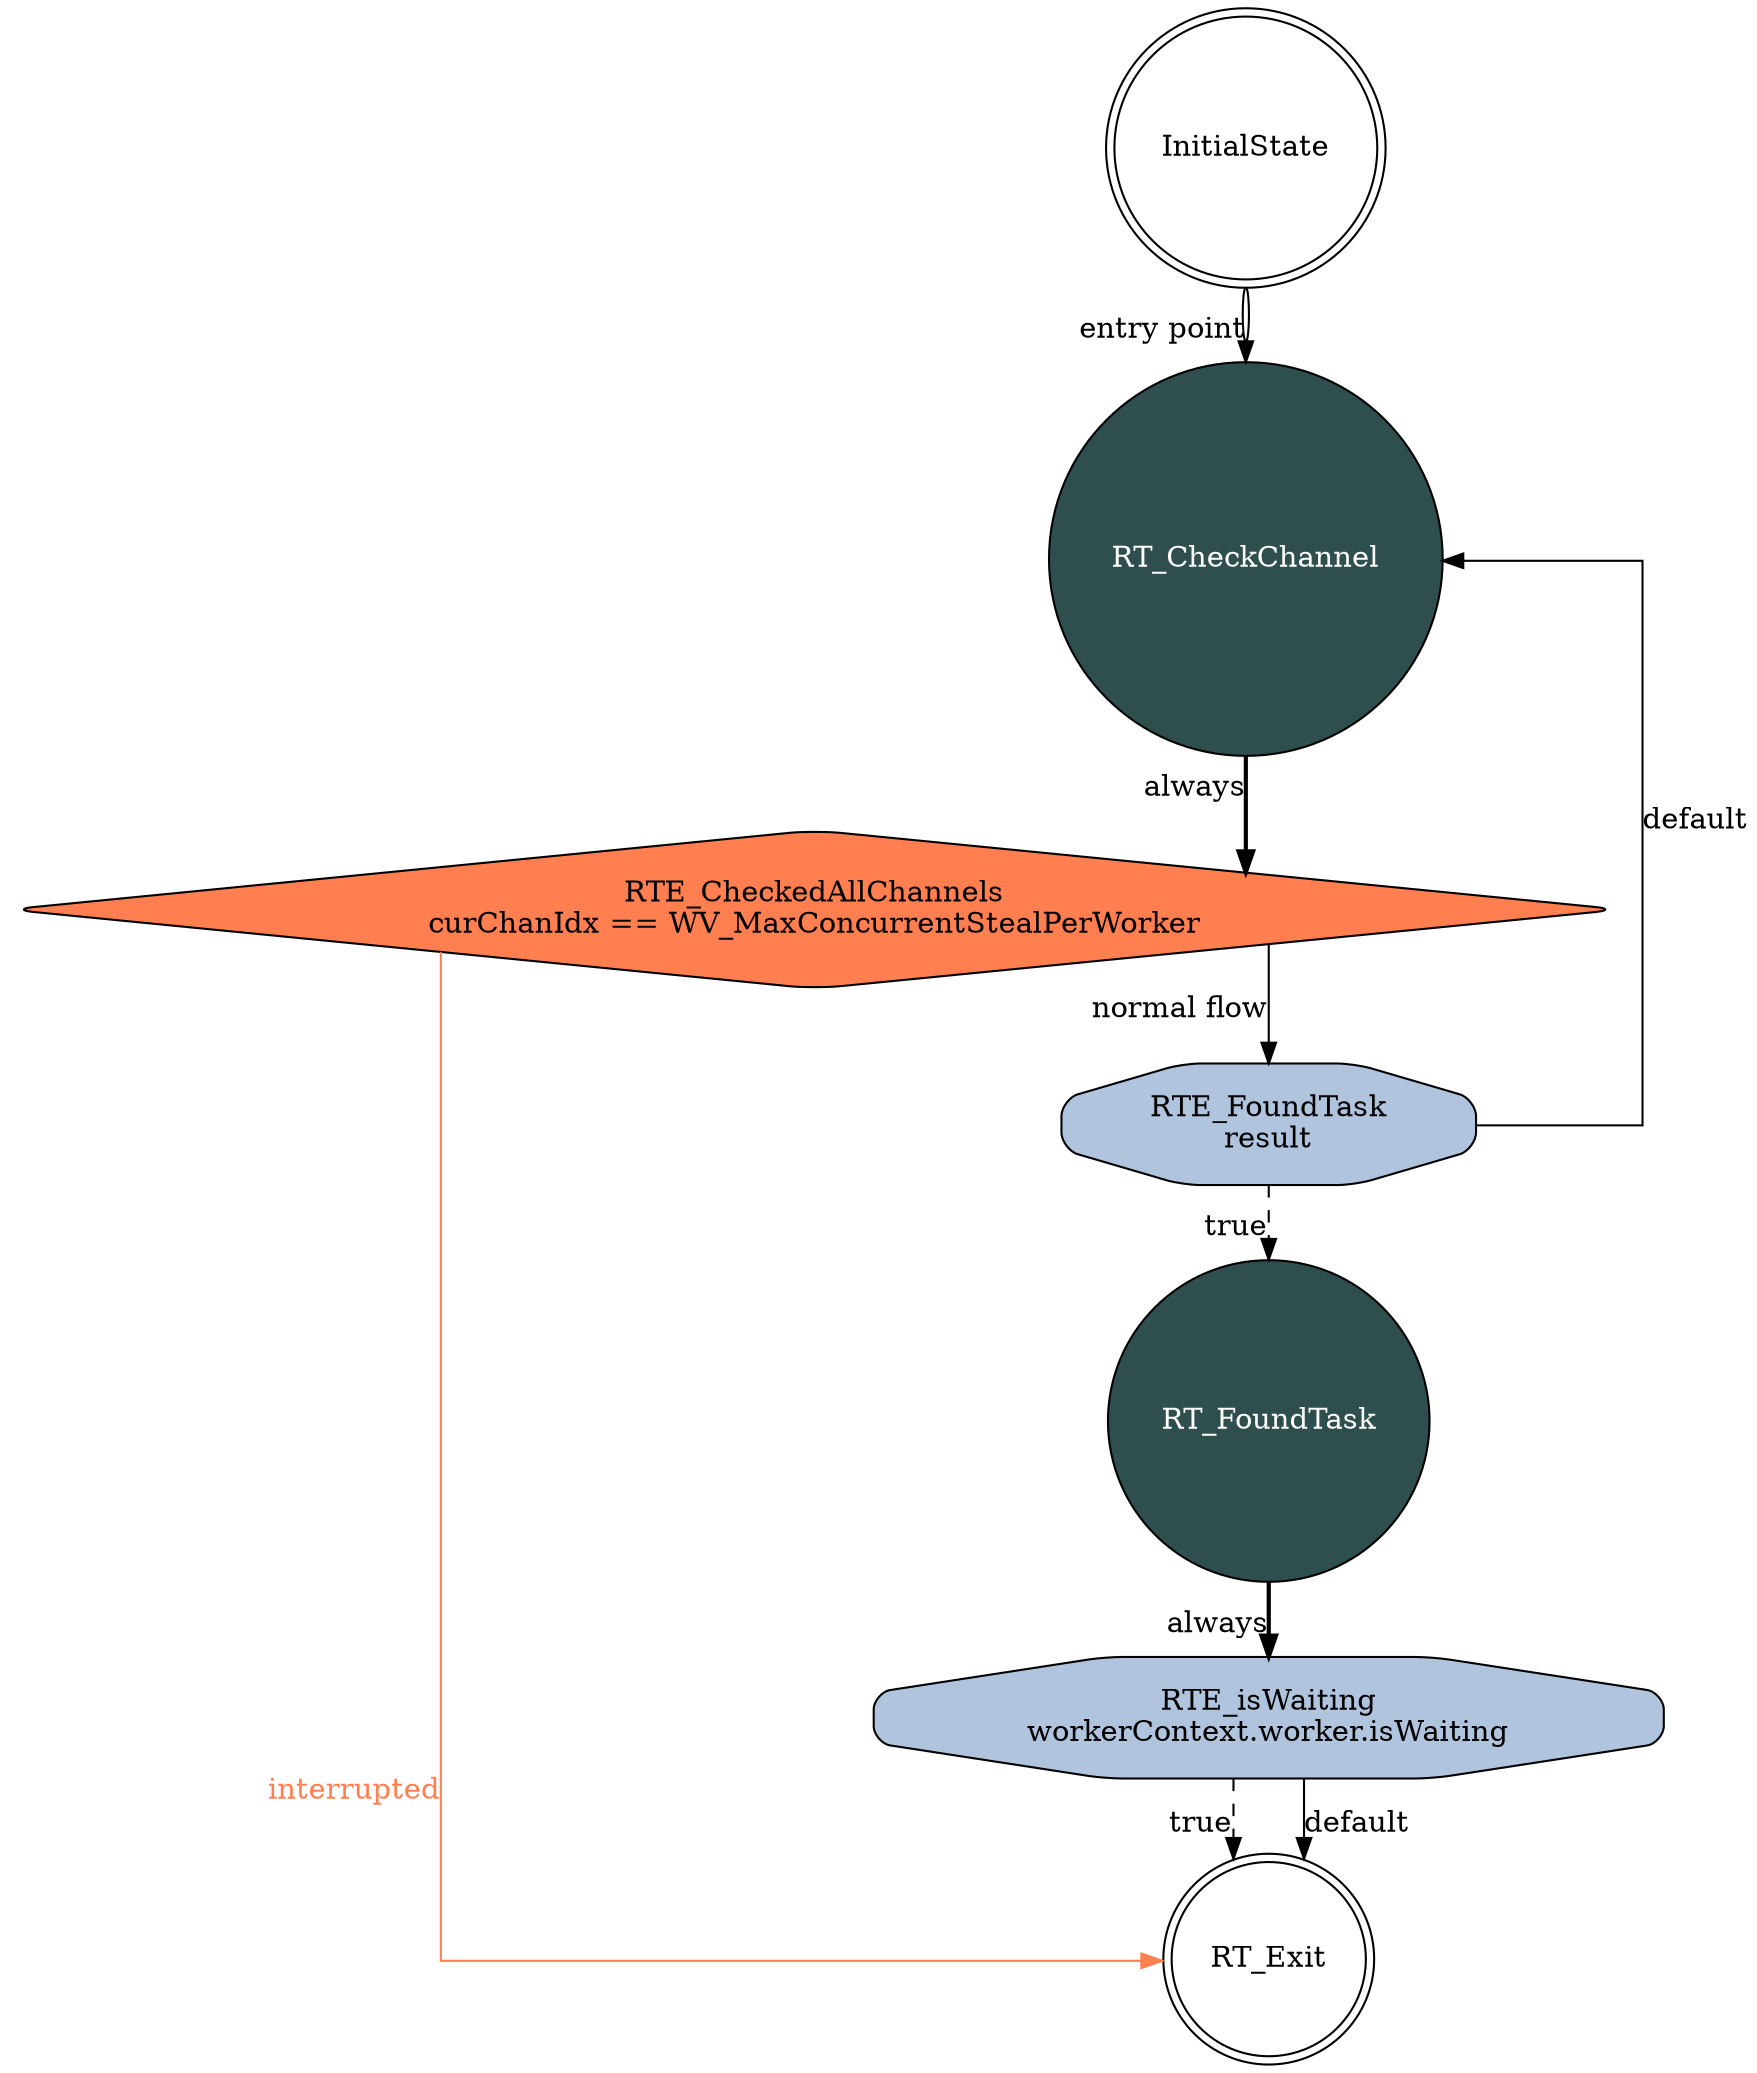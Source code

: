 digraph recvTaskFSA{
    splines=ortho;
    node [shape = doublecircle]; InitialState RT_Exit;
    node [shape = circle, fontcolor=white, fillcolor=darkslategrey, style="filled"]; RT_FoundTask RT_CheckChannel;
    InitialState -> RT_CheckChannel [color="black:invis:black", xlabel="entry point"];
    node [shape = octagon, fontcolor=black, fillcolor=lightsteelblue, style="rounded,filled"]; RT_FoundTask_RTE_isWaiting RT_CheckChannel_RTE_FoundTask ;
    node [shape = diamond, fontcolor=black, fillcolor=coral, style="rounded,filled"]; RT_CheckChannel_RTE_CheckedAllChannels ;
    RT_FoundTask_RTE_isWaiting [label="RTE_isWaiting\nworkerContext.worker.isWaiting"];
    RT_CheckChannel_RTE_FoundTask [label="RTE_FoundTask\nresult"];
    RT_CheckChannel_RTE_CheckedAllChannels [label="RTE_CheckedAllChannels\ncurChanIdx == WV_MaxConcurrentStealPerWorker"];
    RT_FoundTask -> RT_FoundTask_RTE_isWaiting[style=bold, xlabel="always"];
    RT_FoundTask_RTE_isWaiting -> RT_Exit [style=dashed, xlabel="true"];
    RT_FoundTask_RTE_isWaiting -> RT_Exit [xlabel="default"];
    RT_CheckChannel -> RT_CheckChannel_RTE_CheckedAllChannels[style=bold, xlabel="always"];
    RT_CheckChannel_RTE_CheckedAllChannels -> RT_Exit [color="coral", fontcolor="coral", xlabel="interrupted"];
    RT_CheckChannel_RTE_CheckedAllChannels -> RT_CheckChannel_RTE_FoundTask[xlabel="normal flow"];
    RT_CheckChannel_RTE_FoundTask -> RT_FoundTask [style=dashed, xlabel="true"];
    RT_CheckChannel_RTE_FoundTask -> RT_CheckChannel [xlabel="default"];
}
